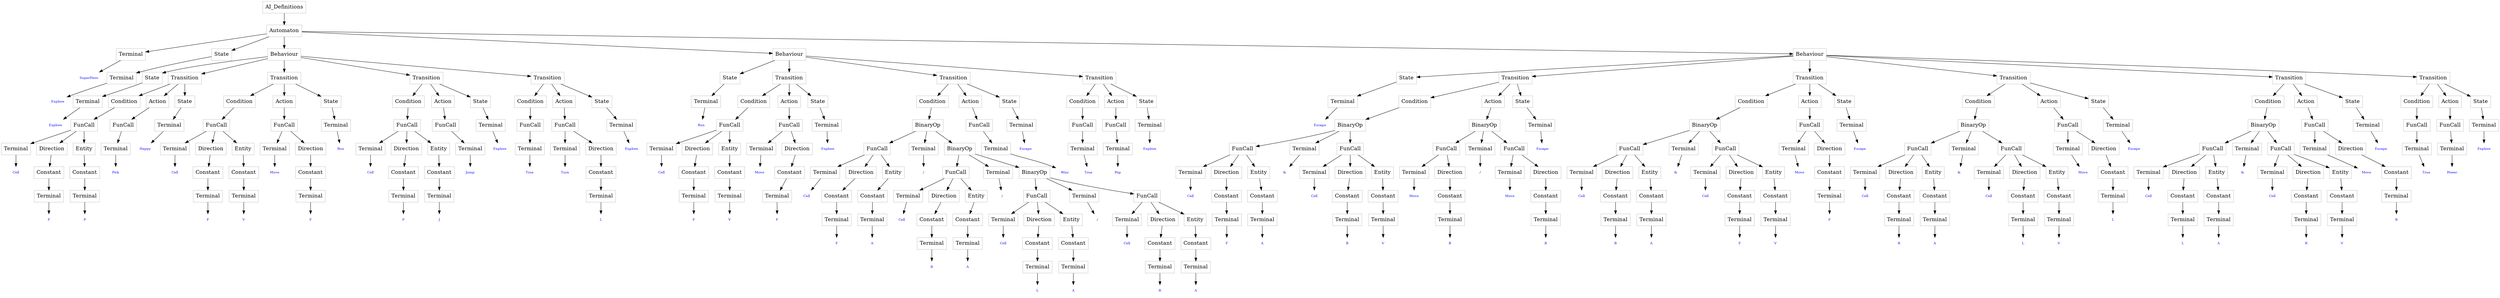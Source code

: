 
digraph AST{
node[shape=box, fontsize=16, color=gray];

"283" [label="AI_Definitions", ];
"283" -> "281";
"281" [label="Automaton", ];
"281" -> "282";
"282" [label="Terminal", ];
"-282" [label="SuperHero", shape=none, fontsize=10, fontcolor=blue];
"282" -> "-282";
"281" -> "279";
"279" [label="State", ];
"279" -> "280";
"280" [label="Terminal", ];
"-280" [label="Explore", shape=none, fontsize=10, fontcolor=blue];
"280" -> "-280";
"281" -> "72";
"72" [label="Behaviour", ];
"72" -> "10";
"10" [label="State", ];
"10" -> "11";
"11" [label="Terminal", ];
"-11" [label="Explore", shape=none, fontsize=10, fontcolor=blue];
"11" -> "-11";
"72" -> "26";
"26" [label="Transition", ];
"26" -> "20";
"20" [label="Condition", ];
"20" -> "18";
"18" [label="FunCall", ];
"18" -> "19";
"19" [label="Terminal", ];
"-19" [label="Cell", shape=none, fontsize=10, fontcolor=blue];
"19" -> "-19";
"18" -> "14";
"14" [label="Direction", ];
"14" -> "12";
"12" [label="Constant", ];
"12" -> "13";
"13" [label="Terminal", ];
"-13" [label="F", shape=none, fontsize=10, fontcolor=blue];
"13" -> "-13";
"18" -> "17";
"17" [label="Entity", ];
"17" -> "15";
"15" [label="Constant", ];
"15" -> "16";
"16" [label="Terminal", ];
"-16" [label="P", shape=none, fontsize=10, fontcolor=blue];
"16" -> "-16";
"26" -> "23";
"23" [label="Action", ];
"23" -> "21";
"21" [label="FunCall", ];
"21" -> "22";
"22" [label="Terminal", ];
"-22" [label="Pick", shape=none, fontsize=10, fontcolor=blue];
"22" -> "-22";
"26" -> "24";
"24" [label="State", ];
"24" -> "25";
"25" [label="Terminal", ];
"-25" [label="Happy", shape=none, fontsize=10, fontcolor=blue];
"25" -> "-25";
"72" -> "44";
"44" [label="Transition", ];
"44" -> "35";
"35" [label="Condition", ];
"35" -> "33";
"33" [label="FunCall", ];
"33" -> "34";
"34" [label="Terminal", ];
"-34" [label="Cell", shape=none, fontsize=10, fontcolor=blue];
"34" -> "-34";
"33" -> "29";
"29" [label="Direction", ];
"29" -> "27";
"27" [label="Constant", ];
"27" -> "28";
"28" [label="Terminal", ];
"-28" [label="F", shape=none, fontsize=10, fontcolor=blue];
"28" -> "-28";
"33" -> "32";
"32" [label="Entity", ];
"32" -> "30";
"30" [label="Constant", ];
"30" -> "31";
"31" [label="Terminal", ];
"-31" [label="V", shape=none, fontsize=10, fontcolor=blue];
"31" -> "-31";
"44" -> "41";
"41" [label="Action", ];
"41" -> "39";
"39" [label="FunCall", ];
"39" -> "40";
"40" [label="Terminal", ];
"-40" [label="Move", shape=none, fontsize=10, fontcolor=blue];
"40" -> "-40";
"39" -> "38";
"38" [label="Direction", ];
"38" -> "36";
"36" [label="Constant", ];
"36" -> "37";
"37" [label="Terminal", ];
"-37" [label="F", shape=none, fontsize=10, fontcolor=blue];
"37" -> "-37";
"44" -> "42";
"42" [label="State", ];
"42" -> "43";
"43" [label="Terminal", ];
"-43" [label="Run", shape=none, fontsize=10, fontcolor=blue];
"43" -> "-43";
"72" -> "59";
"59" [label="Transition", ];
"59" -> "53";
"53" [label="Condition", ];
"53" -> "51";
"51" [label="FunCall", ];
"51" -> "52";
"52" [label="Terminal", ];
"-52" [label="Cell", shape=none, fontsize=10, fontcolor=blue];
"52" -> "-52";
"51" -> "47";
"47" [label="Direction", ];
"47" -> "45";
"45" [label="Constant", ];
"45" -> "46";
"46" [label="Terminal", ];
"-46" [label="F", shape=none, fontsize=10, fontcolor=blue];
"46" -> "-46";
"51" -> "50";
"50" [label="Entity", ];
"50" -> "48";
"48" [label="Constant", ];
"48" -> "49";
"49" [label="Terminal", ];
"-49" [label="J", shape=none, fontsize=10, fontcolor=blue];
"49" -> "-49";
"59" -> "56";
"56" [label="Action", ];
"56" -> "54";
"54" [label="FunCall", ];
"54" -> "55";
"55" [label="Terminal", ];
"-55" [label="Jump", shape=none, fontsize=10, fontcolor=blue];
"55" -> "-55";
"59" -> "57";
"57" [label="State", ];
"57" -> "58";
"58" [label="Terminal", ];
"-58" [label="Explore", shape=none, fontsize=10, fontcolor=blue];
"58" -> "-58";
"72" -> "71";
"71" [label="Transition", ];
"71" -> "62";
"62" [label="Condition", ];
"62" -> "60";
"60" [label="FunCall", ];
"60" -> "61";
"61" [label="Terminal", ];
"-61" [label="True", shape=none, fontsize=10, fontcolor=blue];
"61" -> "-61";
"71" -> "68";
"68" [label="Action", ];
"68" -> "66";
"66" [label="FunCall", ];
"66" -> "67";
"67" [label="Terminal", ];
"-67" [label="Turn", shape=none, fontsize=10, fontcolor=blue];
"67" -> "-67";
"66" -> "65";
"65" [label="Direction", ];
"65" -> "63";
"63" [label="Constant", ];
"63" -> "64";
"64" [label="Terminal", ];
"-64" [label="L", shape=none, fontsize=10, fontcolor=blue];
"64" -> "-64";
"71" -> "69";
"69" [label="State", ];
"69" -> "70";
"70" [label="Terminal", ];
"-70" [label="Explore", shape=none, fontsize=10, fontcolor=blue];
"70" -> "-70";
"281" -> "147";
"147" [label="Behaviour", ];
"147" -> "73";
"73" [label="State", ];
"73" -> "74";
"74" [label="Terminal", ];
"-74" [label="Run", shape=none, fontsize=10, fontcolor=blue];
"74" -> "-74";
"147" -> "92";
"92" [label="Transition", ];
"92" -> "83";
"83" [label="Condition", ];
"83" -> "81";
"81" [label="FunCall", ];
"81" -> "82";
"82" [label="Terminal", ];
"-82" [label="Cell", shape=none, fontsize=10, fontcolor=blue];
"82" -> "-82";
"81" -> "77";
"77" [label="Direction", ];
"77" -> "75";
"75" [label="Constant", ];
"75" -> "76";
"76" [label="Terminal", ];
"-76" [label="F", shape=none, fontsize=10, fontcolor=blue];
"76" -> "-76";
"81" -> "80";
"80" [label="Entity", ];
"80" -> "78";
"78" [label="Constant", ];
"78" -> "79";
"79" [label="Terminal", ];
"-79" [label="V", shape=none, fontsize=10, fontcolor=blue];
"79" -> "-79";
"92" -> "89";
"89" [label="Action", ];
"89" -> "87";
"87" [label="FunCall", ];
"87" -> "88";
"88" [label="Terminal", ];
"-88" [label="Move", shape=none, fontsize=10, fontcolor=blue];
"88" -> "-88";
"87" -> "86";
"86" [label="Direction", ];
"86" -> "84";
"84" [label="Constant", ];
"84" -> "85";
"85" [label="Terminal", ];
"-85" [label="F", shape=none, fontsize=10, fontcolor=blue];
"85" -> "-85";
"92" -> "90";
"90" [label="State", ];
"90" -> "91";
"91" [label="Terminal", ];
"-91" [label="Explore", shape=none, fontsize=10, fontcolor=blue];
"91" -> "-91";
"147" -> "137";
"137" [label="Transition", ];
"137" -> "131";
"131" [label="Condition", ];
"131" -> "129";
"129" [label="BinaryOp", ];
"129" -> "99";
"99" [label="FunCall", ];
"99" -> "100";
"100" [label="Terminal", ];
"-100" [label="Cell", shape=none, fontsize=10, fontcolor=blue];
"100" -> "-100";
"99" -> "95";
"95" [label="Direction", ];
"95" -> "93";
"93" [label="Constant", ];
"93" -> "94";
"94" [label="Terminal", ];
"-94" [label="F", shape=none, fontsize=10, fontcolor=blue];
"94" -> "-94";
"99" -> "98";
"98" [label="Entity", ];
"98" -> "96";
"96" [label="Constant", ];
"96" -> "97";
"97" [label="Terminal", ];
"-97" [label="A", shape=none, fontsize=10, fontcolor=blue];
"97" -> "-97";
"129" -> "130";
"130" [label="Terminal", ];
"-130" [label="/", shape=none, fontsize=10, fontcolor=blue];
"130" -> "-130";
"129" -> "127";
"127" [label="BinaryOp", ];
"127" -> "107";
"107" [label="FunCall", ];
"107" -> "108";
"108" [label="Terminal", ];
"-108" [label="Cell", shape=none, fontsize=10, fontcolor=blue];
"108" -> "-108";
"107" -> "103";
"103" [label="Direction", ];
"103" -> "101";
"101" [label="Constant", ];
"101" -> "102";
"102" [label="Terminal", ];
"-102" [label="B", shape=none, fontsize=10, fontcolor=blue];
"102" -> "-102";
"107" -> "106";
"106" [label="Entity", ];
"106" -> "104";
"104" [label="Constant", ];
"104" -> "105";
"105" [label="Terminal", ];
"-105" [label="A", shape=none, fontsize=10, fontcolor=blue];
"105" -> "-105";
"127" -> "128";
"128" [label="Terminal", ];
"-128" [label="/", shape=none, fontsize=10, fontcolor=blue];
"128" -> "-128";
"127" -> "125";
"125" [label="BinaryOp", ];
"125" -> "115";
"115" [label="FunCall", ];
"115" -> "116";
"116" [label="Terminal", ];
"-116" [label="Cell", shape=none, fontsize=10, fontcolor=blue];
"116" -> "-116";
"115" -> "111";
"111" [label="Direction", ];
"111" -> "109";
"109" [label="Constant", ];
"109" -> "110";
"110" [label="Terminal", ];
"-110" [label="L", shape=none, fontsize=10, fontcolor=blue];
"110" -> "-110";
"115" -> "114";
"114" [label="Entity", ];
"114" -> "112";
"112" [label="Constant", ];
"112" -> "113";
"113" [label="Terminal", ];
"-113" [label="A", shape=none, fontsize=10, fontcolor=blue];
"113" -> "-113";
"125" -> "126";
"126" [label="Terminal", ];
"-126" [label="/", shape=none, fontsize=10, fontcolor=blue];
"126" -> "-126";
"125" -> "123";
"123" [label="FunCall", ];
"123" -> "124";
"124" [label="Terminal", ];
"-124" [label="Cell", shape=none, fontsize=10, fontcolor=blue];
"124" -> "-124";
"123" -> "119";
"119" [label="Direction", ];
"119" -> "117";
"117" [label="Constant", ];
"117" -> "118";
"118" [label="Terminal", ];
"-118" [label="R", shape=none, fontsize=10, fontcolor=blue];
"118" -> "-118";
"123" -> "122";
"122" [label="Entity", ];
"122" -> "120";
"120" [label="Constant", ];
"120" -> "121";
"121" [label="Terminal", ];
"-121" [label="A", shape=none, fontsize=10, fontcolor=blue];
"121" -> "-121";
"137" -> "134";
"134" [label="Action", ];
"134" -> "132";
"132" [label="FunCall", ];
"132" -> "133";
"133" [label="Terminal", ];
"-133" [label="Wizz", shape=none, fontsize=10, fontcolor=blue];
"133" -> "-133";
"137" -> "135";
"135" [label="State", ];
"135" -> "136";
"136" [label="Terminal", ];
"-136" [label="Escape", shape=none, fontsize=10, fontcolor=blue];
"136" -> "-136";
"147" -> "146";
"146" [label="Transition", ];
"146" -> "140";
"140" [label="Condition", ];
"140" -> "138";
"138" [label="FunCall", ];
"138" -> "139";
"139" [label="Terminal", ];
"-139" [label="True", shape=none, fontsize=10, fontcolor=blue];
"139" -> "-139";
"146" -> "143";
"143" [label="Action", ];
"143" -> "141";
"141" [label="FunCall", ];
"141" -> "142";
"142" [label="Terminal", ];
"-142" [label="Pop", shape=none, fontsize=10, fontcolor=blue];
"142" -> "-142";
"146" -> "144";
"144" [label="State", ];
"144" -> "145";
"145" [label="Terminal", ];
"-145" [label="Explore", shape=none, fontsize=10, fontcolor=blue];
"145" -> "-145";
"281" -> "278";
"278" [label="Behaviour", ];
"278" -> "148";
"148" [label="State", ];
"148" -> "149";
"149" [label="Terminal", ];
"-149" [label="Escape", shape=none, fontsize=10, fontcolor=blue];
"149" -> "-149";
"278" -> "184";
"184" [label="Transition", ];
"184" -> "168";
"168" [label="Condition", ];
"168" -> "166";
"166" [label="BinaryOp", ];
"166" -> "156";
"156" [label="FunCall", ];
"156" -> "157";
"157" [label="Terminal", ];
"-157" [label="Cell", shape=none, fontsize=10, fontcolor=blue];
"157" -> "-157";
"156" -> "152";
"152" [label="Direction", ];
"152" -> "150";
"150" [label="Constant", ];
"150" -> "151";
"151" [label="Terminal", ];
"-151" [label="F", shape=none, fontsize=10, fontcolor=blue];
"151" -> "-151";
"156" -> "155";
"155" [label="Entity", ];
"155" -> "153";
"153" [label="Constant", ];
"153" -> "154";
"154" [label="Terminal", ];
"-154" [label="A", shape=none, fontsize=10, fontcolor=blue];
"154" -> "-154";
"166" -> "167";
"167" [label="Terminal", ];
"-167" [label="&", shape=none, fontsize=10, fontcolor=blue];
"167" -> "-167";
"166" -> "164";
"164" [label="FunCall", ];
"164" -> "165";
"165" [label="Terminal", ];
"-165" [label="Cell", shape=none, fontsize=10, fontcolor=blue];
"165" -> "-165";
"164" -> "160";
"160" [label="Direction", ];
"160" -> "158";
"158" [label="Constant", ];
"158" -> "159";
"159" [label="Terminal", ];
"-159" [label="B", shape=none, fontsize=10, fontcolor=blue];
"159" -> "-159";
"164" -> "163";
"163" [label="Entity", ];
"163" -> "161";
"161" [label="Constant", ];
"161" -> "162";
"162" [label="Terminal", ];
"-162" [label="V", shape=none, fontsize=10, fontcolor=blue];
"162" -> "-162";
"184" -> "181";
"181" [label="Action", ];
"181" -> "179";
"179" [label="BinaryOp", ];
"179" -> "172";
"172" [label="FunCall", ];
"172" -> "173";
"173" [label="Terminal", ];
"-173" [label="Move", shape=none, fontsize=10, fontcolor=blue];
"173" -> "-173";
"172" -> "171";
"171" [label="Direction", ];
"171" -> "169";
"169" [label="Constant", ];
"169" -> "170";
"170" [label="Terminal", ];
"-170" [label="B", shape=none, fontsize=10, fontcolor=blue];
"170" -> "-170";
"179" -> "180";
"180" [label="Terminal", ];
"-180" [label="/", shape=none, fontsize=10, fontcolor=blue];
"180" -> "-180";
"179" -> "177";
"177" [label="FunCall", ];
"177" -> "178";
"178" [label="Terminal", ];
"-178" [label="Move", shape=none, fontsize=10, fontcolor=blue];
"178" -> "-178";
"177" -> "176";
"176" [label="Direction", ];
"176" -> "174";
"174" [label="Constant", ];
"174" -> "175";
"175" [label="Terminal", ];
"-175" [label="R", shape=none, fontsize=10, fontcolor=blue];
"175" -> "-175";
"184" -> "182";
"182" [label="State", ];
"182" -> "183";
"183" [label="Terminal", ];
"-183" [label="Escape", shape=none, fontsize=10, fontcolor=blue];
"183" -> "-183";
"278" -> "212";
"212" [label="Transition", ];
"212" -> "203";
"203" [label="Condition", ];
"203" -> "201";
"201" [label="BinaryOp", ];
"201" -> "191";
"191" [label="FunCall", ];
"191" -> "192";
"192" [label="Terminal", ];
"-192" [label="Cell", shape=none, fontsize=10, fontcolor=blue];
"192" -> "-192";
"191" -> "187";
"187" [label="Direction", ];
"187" -> "185";
"185" [label="Constant", ];
"185" -> "186";
"186" [label="Terminal", ];
"-186" [label="B", shape=none, fontsize=10, fontcolor=blue];
"186" -> "-186";
"191" -> "190";
"190" [label="Entity", ];
"190" -> "188";
"188" [label="Constant", ];
"188" -> "189";
"189" [label="Terminal", ];
"-189" [label="A", shape=none, fontsize=10, fontcolor=blue];
"189" -> "-189";
"201" -> "202";
"202" [label="Terminal", ];
"-202" [label="&", shape=none, fontsize=10, fontcolor=blue];
"202" -> "-202";
"201" -> "199";
"199" [label="FunCall", ];
"199" -> "200";
"200" [label="Terminal", ];
"-200" [label="Cell", shape=none, fontsize=10, fontcolor=blue];
"200" -> "-200";
"199" -> "195";
"195" [label="Direction", ];
"195" -> "193";
"193" [label="Constant", ];
"193" -> "194";
"194" [label="Terminal", ];
"-194" [label="F", shape=none, fontsize=10, fontcolor=blue];
"194" -> "-194";
"199" -> "198";
"198" [label="Entity", ];
"198" -> "196";
"196" [label="Constant", ];
"196" -> "197";
"197" [label="Terminal", ];
"-197" [label="V", shape=none, fontsize=10, fontcolor=blue];
"197" -> "-197";
"212" -> "209";
"209" [label="Action", ];
"209" -> "207";
"207" [label="FunCall", ];
"207" -> "208";
"208" [label="Terminal", ];
"-208" [label="Move", shape=none, fontsize=10, fontcolor=blue];
"208" -> "-208";
"207" -> "206";
"206" [label="Direction", ];
"206" -> "204";
"204" [label="Constant", ];
"204" -> "205";
"205" [label="Terminal", ];
"-205" [label="F", shape=none, fontsize=10, fontcolor=blue];
"205" -> "-205";
"212" -> "210";
"210" [label="State", ];
"210" -> "211";
"211" [label="Terminal", ];
"-211" [label="Escape", shape=none, fontsize=10, fontcolor=blue];
"211" -> "-211";
"278" -> "240";
"240" [label="Transition", ];
"240" -> "231";
"231" [label="Condition", ];
"231" -> "229";
"229" [label="BinaryOp", ];
"229" -> "219";
"219" [label="FunCall", ];
"219" -> "220";
"220" [label="Terminal", ];
"-220" [label="Cell", shape=none, fontsize=10, fontcolor=blue];
"220" -> "-220";
"219" -> "215";
"215" [label="Direction", ];
"215" -> "213";
"213" [label="Constant", ];
"213" -> "214";
"214" [label="Terminal", ];
"-214" [label="R", shape=none, fontsize=10, fontcolor=blue];
"214" -> "-214";
"219" -> "218";
"218" [label="Entity", ];
"218" -> "216";
"216" [label="Constant", ];
"216" -> "217";
"217" [label="Terminal", ];
"-217" [label="A", shape=none, fontsize=10, fontcolor=blue];
"217" -> "-217";
"229" -> "230";
"230" [label="Terminal", ];
"-230" [label="&", shape=none, fontsize=10, fontcolor=blue];
"230" -> "-230";
"229" -> "227";
"227" [label="FunCall", ];
"227" -> "228";
"228" [label="Terminal", ];
"-228" [label="Cell", shape=none, fontsize=10, fontcolor=blue];
"228" -> "-228";
"227" -> "223";
"223" [label="Direction", ];
"223" -> "221";
"221" [label="Constant", ];
"221" -> "222";
"222" [label="Terminal", ];
"-222" [label="L", shape=none, fontsize=10, fontcolor=blue];
"222" -> "-222";
"227" -> "226";
"226" [label="Entity", ];
"226" -> "224";
"224" [label="Constant", ];
"224" -> "225";
"225" [label="Terminal", ];
"-225" [label="V", shape=none, fontsize=10, fontcolor=blue];
"225" -> "-225";
"240" -> "237";
"237" [label="Action", ];
"237" -> "235";
"235" [label="FunCall", ];
"235" -> "236";
"236" [label="Terminal", ];
"-236" [label="Move", shape=none, fontsize=10, fontcolor=blue];
"236" -> "-236";
"235" -> "234";
"234" [label="Direction", ];
"234" -> "232";
"232" [label="Constant", ];
"232" -> "233";
"233" [label="Terminal", ];
"-233" [label="L", shape=none, fontsize=10, fontcolor=blue];
"233" -> "-233";
"240" -> "238";
"238" [label="State", ];
"238" -> "239";
"239" [label="Terminal", ];
"-239" [label="Escape", shape=none, fontsize=10, fontcolor=blue];
"239" -> "-239";
"278" -> "268";
"268" [label="Transition", ];
"268" -> "259";
"259" [label="Condition", ];
"259" -> "257";
"257" [label="BinaryOp", ];
"257" -> "247";
"247" [label="FunCall", ];
"247" -> "248";
"248" [label="Terminal", ];
"-248" [label="Cell", shape=none, fontsize=10, fontcolor=blue];
"248" -> "-248";
"247" -> "243";
"243" [label="Direction", ];
"243" -> "241";
"241" [label="Constant", ];
"241" -> "242";
"242" [label="Terminal", ];
"-242" [label="L", shape=none, fontsize=10, fontcolor=blue];
"242" -> "-242";
"247" -> "246";
"246" [label="Entity", ];
"246" -> "244";
"244" [label="Constant", ];
"244" -> "245";
"245" [label="Terminal", ];
"-245" [label="A", shape=none, fontsize=10, fontcolor=blue];
"245" -> "-245";
"257" -> "258";
"258" [label="Terminal", ];
"-258" [label="&", shape=none, fontsize=10, fontcolor=blue];
"258" -> "-258";
"257" -> "255";
"255" [label="FunCall", ];
"255" -> "256";
"256" [label="Terminal", ];
"-256" [label="Cell", shape=none, fontsize=10, fontcolor=blue];
"256" -> "-256";
"255" -> "251";
"251" [label="Direction", ];
"251" -> "249";
"249" [label="Constant", ];
"249" -> "250";
"250" [label="Terminal", ];
"-250" [label="R", shape=none, fontsize=10, fontcolor=blue];
"250" -> "-250";
"255" -> "254";
"254" [label="Entity", ];
"254" -> "252";
"252" [label="Constant", ];
"252" -> "253";
"253" [label="Terminal", ];
"-253" [label="V", shape=none, fontsize=10, fontcolor=blue];
"253" -> "-253";
"268" -> "265";
"265" [label="Action", ];
"265" -> "263";
"263" [label="FunCall", ];
"263" -> "264";
"264" [label="Terminal", ];
"-264" [label="Move", shape=none, fontsize=10, fontcolor=blue];
"264" -> "-264";
"263" -> "262";
"262" [label="Direction", ];
"262" -> "260";
"260" [label="Constant", ];
"260" -> "261";
"261" [label="Terminal", ];
"-261" [label="R", shape=none, fontsize=10, fontcolor=blue];
"261" -> "-261";
"268" -> "266";
"266" [label="State", ];
"266" -> "267";
"267" [label="Terminal", ];
"-267" [label="Escape", shape=none, fontsize=10, fontcolor=blue];
"267" -> "-267";
"278" -> "277";
"277" [label="Transition", ];
"277" -> "271";
"271" [label="Condition", ];
"271" -> "269";
"269" [label="FunCall", ];
"269" -> "270";
"270" [label="Terminal", ];
"-270" [label="True", shape=none, fontsize=10, fontcolor=blue];
"270" -> "-270";
"277" -> "274";
"274" [label="Action", ];
"274" -> "272";
"272" [label="FunCall", ];
"272" -> "273";
"273" [label="Terminal", ];
"-273" [label="Power", shape=none, fontsize=10, fontcolor=blue];
"273" -> "-273";
"277" -> "275";
"275" [label="State", ];
"275" -> "276";
"276" [label="Terminal", ];
"-276" [label="Explore", shape=none, fontsize=10, fontcolor=blue];
"276" -> "-276";
}


